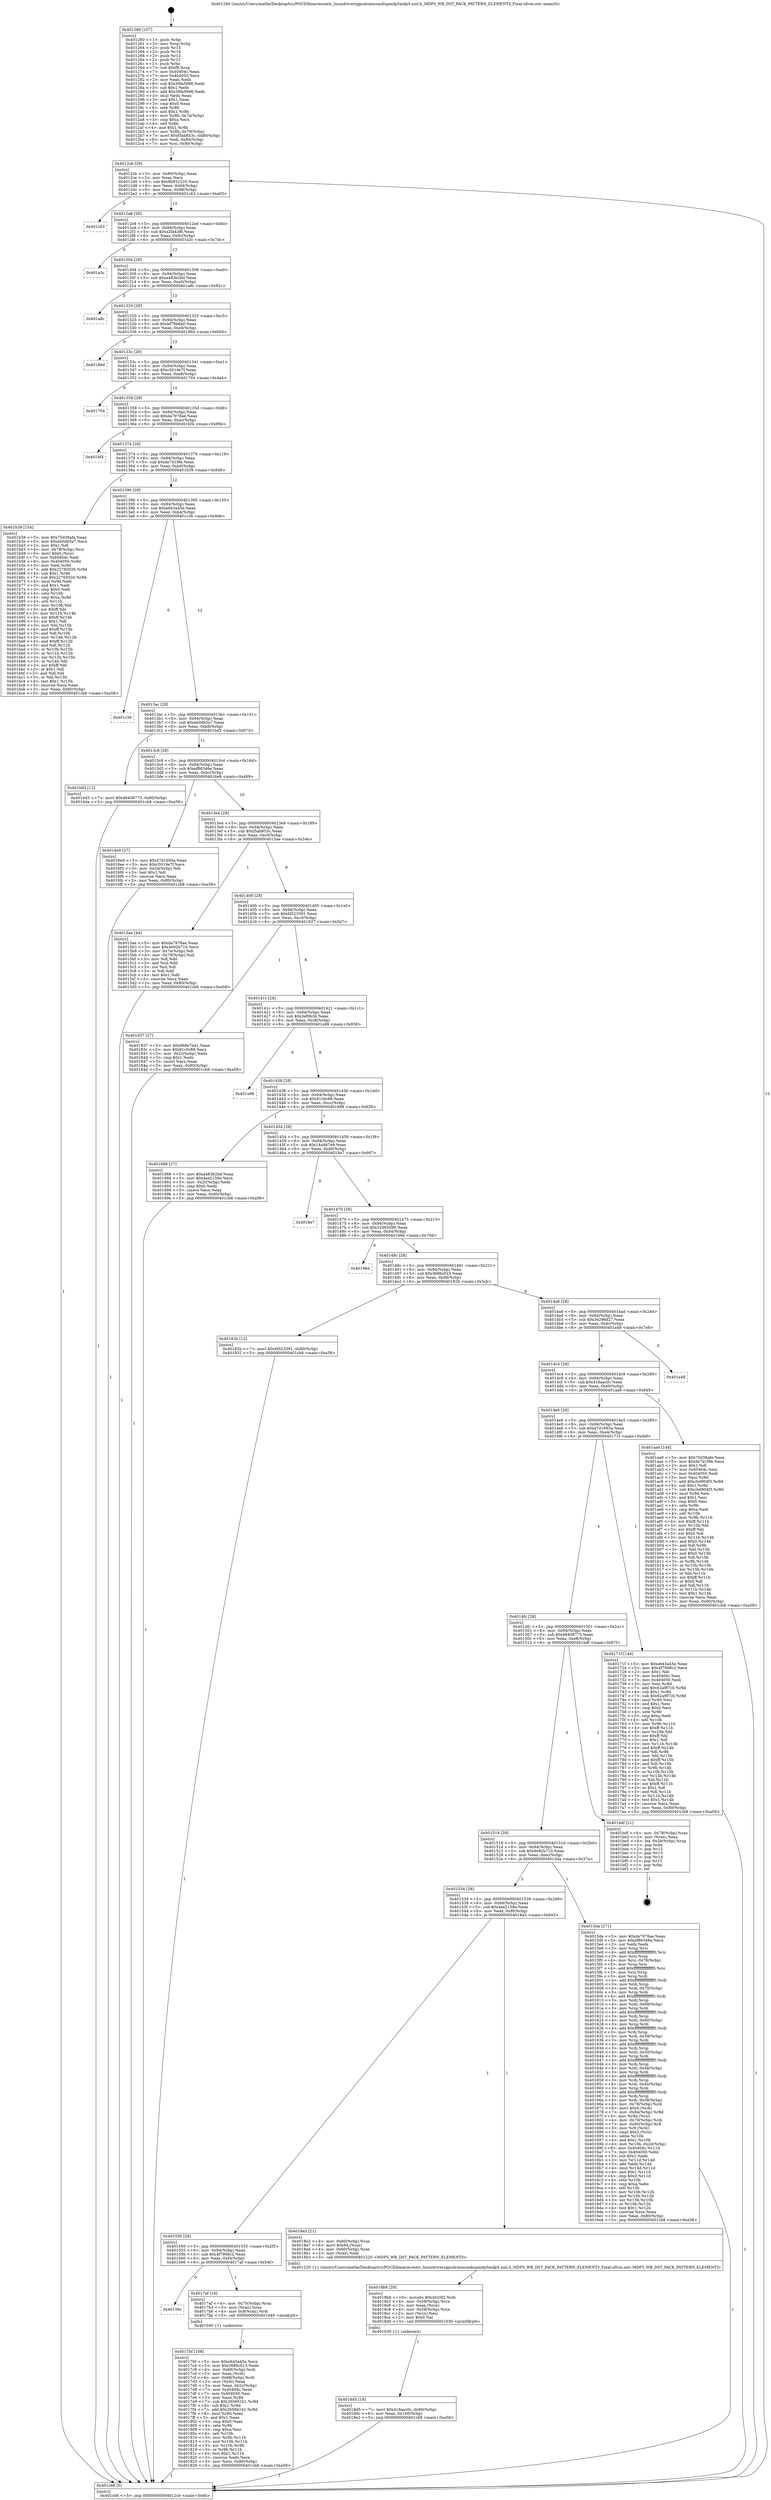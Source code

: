 digraph "0x401260" {
  label = "0x401260 (/mnt/c/Users/mathe/Desktop/tcc/POCII/binaries/extr_linuxdriversgpudrmmsmdispmdp5mdp5.xml.h_MDP5_WB_DST_PACK_PATTERN_ELEMENT3_Final-ollvm.out::main(0))"
  labelloc = "t"
  node[shape=record]

  Entry [label="",width=0.3,height=0.3,shape=circle,fillcolor=black,style=filled]
  "0x4012cb" [label="{
     0x4012cb [29]\l
     | [instrs]\l
     &nbsp;&nbsp;0x4012cb \<+3\>: mov -0x80(%rbp),%eax\l
     &nbsp;&nbsp;0x4012ce \<+2\>: mov %eax,%ecx\l
     &nbsp;&nbsp;0x4012d0 \<+6\>: sub $0x8b932235,%ecx\l
     &nbsp;&nbsp;0x4012d6 \<+6\>: mov %eax,-0x94(%rbp)\l
     &nbsp;&nbsp;0x4012dc \<+6\>: mov %ecx,-0x98(%rbp)\l
     &nbsp;&nbsp;0x4012e2 \<+6\>: je 0000000000401c63 \<main+0xa03\>\l
  }"]
  "0x401c63" [label="{
     0x401c63\l
  }", style=dashed]
  "0x4012e8" [label="{
     0x4012e8 [28]\l
     | [instrs]\l
     &nbsp;&nbsp;0x4012e8 \<+5\>: jmp 00000000004012ed \<main+0x8d\>\l
     &nbsp;&nbsp;0x4012ed \<+6\>: mov -0x94(%rbp),%eax\l
     &nbsp;&nbsp;0x4012f3 \<+5\>: sub $0xa2fa43f6,%eax\l
     &nbsp;&nbsp;0x4012f8 \<+6\>: mov %eax,-0x9c(%rbp)\l
     &nbsp;&nbsp;0x4012fe \<+6\>: je 0000000000401a3c \<main+0x7dc\>\l
  }"]
  Exit [label="",width=0.3,height=0.3,shape=circle,fillcolor=black,style=filled,peripheries=2]
  "0x401a3c" [label="{
     0x401a3c\l
  }", style=dashed]
  "0x401304" [label="{
     0x401304 [28]\l
     | [instrs]\l
     &nbsp;&nbsp;0x401304 \<+5\>: jmp 0000000000401309 \<main+0xa9\>\l
     &nbsp;&nbsp;0x401309 \<+6\>: mov -0x94(%rbp),%eax\l
     &nbsp;&nbsp;0x40130f \<+5\>: sub $0xa483b2bd,%eax\l
     &nbsp;&nbsp;0x401314 \<+6\>: mov %eax,-0xa0(%rbp)\l
     &nbsp;&nbsp;0x40131a \<+6\>: je 0000000000401a8c \<main+0x82c\>\l
  }"]
  "0x4018d5" [label="{
     0x4018d5 [18]\l
     | [instrs]\l
     &nbsp;&nbsp;0x4018d5 \<+7\>: movl $0x418aac0c,-0x80(%rbp)\l
     &nbsp;&nbsp;0x4018dc \<+6\>: mov %eax,-0x100(%rbp)\l
     &nbsp;&nbsp;0x4018e2 \<+5\>: jmp 0000000000401cb8 \<main+0xa58\>\l
  }"]
  "0x401a8c" [label="{
     0x401a8c\l
  }", style=dashed]
  "0x401320" [label="{
     0x401320 [28]\l
     | [instrs]\l
     &nbsp;&nbsp;0x401320 \<+5\>: jmp 0000000000401325 \<main+0xc5\>\l
     &nbsp;&nbsp;0x401325 \<+6\>: mov -0x94(%rbp),%eax\l
     &nbsp;&nbsp;0x40132b \<+5\>: sub $0xbf79b8a0,%eax\l
     &nbsp;&nbsp;0x401330 \<+6\>: mov %eax,-0xa4(%rbp)\l
     &nbsp;&nbsp;0x401336 \<+6\>: je 000000000040186d \<main+0x60d\>\l
  }"]
  "0x4018b8" [label="{
     0x4018b8 [29]\l
     | [instrs]\l
     &nbsp;&nbsp;0x4018b8 \<+10\>: movabs $0x4020f2,%rdi\l
     &nbsp;&nbsp;0x4018c2 \<+4\>: mov -0x58(%rbp),%rcx\l
     &nbsp;&nbsp;0x4018c6 \<+2\>: mov %eax,(%rcx)\l
     &nbsp;&nbsp;0x4018c8 \<+4\>: mov -0x58(%rbp),%rcx\l
     &nbsp;&nbsp;0x4018cc \<+2\>: mov (%rcx),%esi\l
     &nbsp;&nbsp;0x4018ce \<+2\>: mov $0x0,%al\l
     &nbsp;&nbsp;0x4018d0 \<+5\>: call 0000000000401030 \<printf@plt\>\l
     | [calls]\l
     &nbsp;&nbsp;0x401030 \{1\} (unknown)\l
  }"]
  "0x40186d" [label="{
     0x40186d\l
  }", style=dashed]
  "0x40133c" [label="{
     0x40133c [28]\l
     | [instrs]\l
     &nbsp;&nbsp;0x40133c \<+5\>: jmp 0000000000401341 \<main+0xe1\>\l
     &nbsp;&nbsp;0x401341 \<+6\>: mov -0x94(%rbp),%eax\l
     &nbsp;&nbsp;0x401347 \<+5\>: sub $0xc5019e7f,%eax\l
     &nbsp;&nbsp;0x40134c \<+6\>: mov %eax,-0xa8(%rbp)\l
     &nbsp;&nbsp;0x401352 \<+6\>: je 0000000000401704 \<main+0x4a4\>\l
  }"]
  "0x4017bf" [label="{
     0x4017bf [108]\l
     | [instrs]\l
     &nbsp;&nbsp;0x4017bf \<+5\>: mov $0xe643a45e,%ecx\l
     &nbsp;&nbsp;0x4017c4 \<+5\>: mov $0x3686c013,%edx\l
     &nbsp;&nbsp;0x4017c9 \<+4\>: mov -0x68(%rbp),%rdi\l
     &nbsp;&nbsp;0x4017cd \<+2\>: mov %eax,(%rdi)\l
     &nbsp;&nbsp;0x4017cf \<+4\>: mov -0x68(%rbp),%rdi\l
     &nbsp;&nbsp;0x4017d3 \<+2\>: mov (%rdi),%eax\l
     &nbsp;&nbsp;0x4017d5 \<+3\>: mov %eax,-0x2c(%rbp)\l
     &nbsp;&nbsp;0x4017d8 \<+7\>: mov 0x40404c,%eax\l
     &nbsp;&nbsp;0x4017df \<+7\>: mov 0x404050,%esi\l
     &nbsp;&nbsp;0x4017e6 \<+3\>: mov %eax,%r8d\l
     &nbsp;&nbsp;0x4017e9 \<+7\>: sub $0x265661b1,%r8d\l
     &nbsp;&nbsp;0x4017f0 \<+4\>: sub $0x1,%r8d\l
     &nbsp;&nbsp;0x4017f4 \<+7\>: add $0x265661b1,%r8d\l
     &nbsp;&nbsp;0x4017fb \<+4\>: imul %r8d,%eax\l
     &nbsp;&nbsp;0x4017ff \<+3\>: and $0x1,%eax\l
     &nbsp;&nbsp;0x401802 \<+3\>: cmp $0x0,%eax\l
     &nbsp;&nbsp;0x401805 \<+4\>: sete %r9b\l
     &nbsp;&nbsp;0x401809 \<+3\>: cmp $0xa,%esi\l
     &nbsp;&nbsp;0x40180c \<+4\>: setl %r10b\l
     &nbsp;&nbsp;0x401810 \<+3\>: mov %r9b,%r11b\l
     &nbsp;&nbsp;0x401813 \<+3\>: and %r10b,%r11b\l
     &nbsp;&nbsp;0x401816 \<+3\>: xor %r10b,%r9b\l
     &nbsp;&nbsp;0x401819 \<+3\>: or %r9b,%r11b\l
     &nbsp;&nbsp;0x40181c \<+4\>: test $0x1,%r11b\l
     &nbsp;&nbsp;0x401820 \<+3\>: cmovne %edx,%ecx\l
     &nbsp;&nbsp;0x401823 \<+3\>: mov %ecx,-0x80(%rbp)\l
     &nbsp;&nbsp;0x401826 \<+5\>: jmp 0000000000401cb8 \<main+0xa58\>\l
  }"]
  "0x401704" [label="{
     0x401704\l
  }", style=dashed]
  "0x401358" [label="{
     0x401358 [28]\l
     | [instrs]\l
     &nbsp;&nbsp;0x401358 \<+5\>: jmp 000000000040135d \<main+0xfd\>\l
     &nbsp;&nbsp;0x40135d \<+6\>: mov -0x94(%rbp),%eax\l
     &nbsp;&nbsp;0x401363 \<+5\>: sub $0xda7978ae,%eax\l
     &nbsp;&nbsp;0x401368 \<+6\>: mov %eax,-0xac(%rbp)\l
     &nbsp;&nbsp;0x40136e \<+6\>: je 0000000000401bf4 \<main+0x994\>\l
  }"]
  "0x40156c" [label="{
     0x40156c\l
  }", style=dashed]
  "0x401bf4" [label="{
     0x401bf4\l
  }", style=dashed]
  "0x401374" [label="{
     0x401374 [28]\l
     | [instrs]\l
     &nbsp;&nbsp;0x401374 \<+5\>: jmp 0000000000401379 \<main+0x119\>\l
     &nbsp;&nbsp;0x401379 \<+6\>: mov -0x94(%rbp),%eax\l
     &nbsp;&nbsp;0x40137f \<+5\>: sub $0xde7d1f9e,%eax\l
     &nbsp;&nbsp;0x401384 \<+6\>: mov %eax,-0xb0(%rbp)\l
     &nbsp;&nbsp;0x40138a \<+6\>: je 0000000000401b39 \<main+0x8d9\>\l
  }"]
  "0x4017af" [label="{
     0x4017af [16]\l
     | [instrs]\l
     &nbsp;&nbsp;0x4017af \<+4\>: mov -0x70(%rbp),%rax\l
     &nbsp;&nbsp;0x4017b3 \<+3\>: mov (%rax),%rax\l
     &nbsp;&nbsp;0x4017b6 \<+4\>: mov 0x8(%rax),%rdi\l
     &nbsp;&nbsp;0x4017ba \<+5\>: call 0000000000401040 \<atoi@plt\>\l
     | [calls]\l
     &nbsp;&nbsp;0x401040 \{1\} (unknown)\l
  }"]
  "0x401b39" [label="{
     0x401b39 [154]\l
     | [instrs]\l
     &nbsp;&nbsp;0x401b39 \<+5\>: mov $0x75d38afa,%eax\l
     &nbsp;&nbsp;0x401b3e \<+5\>: mov $0xeb0db5a7,%ecx\l
     &nbsp;&nbsp;0x401b43 \<+2\>: mov $0x1,%dl\l
     &nbsp;&nbsp;0x401b45 \<+4\>: mov -0x78(%rbp),%rsi\l
     &nbsp;&nbsp;0x401b49 \<+6\>: movl $0x0,(%rsi)\l
     &nbsp;&nbsp;0x401b4f \<+7\>: mov 0x40404c,%edi\l
     &nbsp;&nbsp;0x401b56 \<+8\>: mov 0x404050,%r8d\l
     &nbsp;&nbsp;0x401b5e \<+3\>: mov %edi,%r9d\l
     &nbsp;&nbsp;0x401b61 \<+7\>: add $0x22765026,%r9d\l
     &nbsp;&nbsp;0x401b68 \<+4\>: sub $0x1,%r9d\l
     &nbsp;&nbsp;0x401b6c \<+7\>: sub $0x22765026,%r9d\l
     &nbsp;&nbsp;0x401b73 \<+4\>: imul %r9d,%edi\l
     &nbsp;&nbsp;0x401b77 \<+3\>: and $0x1,%edi\l
     &nbsp;&nbsp;0x401b7a \<+3\>: cmp $0x0,%edi\l
     &nbsp;&nbsp;0x401b7d \<+4\>: sete %r10b\l
     &nbsp;&nbsp;0x401b81 \<+4\>: cmp $0xa,%r8d\l
     &nbsp;&nbsp;0x401b85 \<+4\>: setl %r11b\l
     &nbsp;&nbsp;0x401b89 \<+3\>: mov %r10b,%bl\l
     &nbsp;&nbsp;0x401b8c \<+3\>: xor $0xff,%bl\l
     &nbsp;&nbsp;0x401b8f \<+3\>: mov %r11b,%r14b\l
     &nbsp;&nbsp;0x401b92 \<+4\>: xor $0xff,%r14b\l
     &nbsp;&nbsp;0x401b96 \<+3\>: xor $0x1,%dl\l
     &nbsp;&nbsp;0x401b99 \<+3\>: mov %bl,%r15b\l
     &nbsp;&nbsp;0x401b9c \<+4\>: and $0xff,%r15b\l
     &nbsp;&nbsp;0x401ba0 \<+3\>: and %dl,%r10b\l
     &nbsp;&nbsp;0x401ba3 \<+3\>: mov %r14b,%r12b\l
     &nbsp;&nbsp;0x401ba6 \<+4\>: and $0xff,%r12b\l
     &nbsp;&nbsp;0x401baa \<+3\>: and %dl,%r11b\l
     &nbsp;&nbsp;0x401bad \<+3\>: or %r10b,%r15b\l
     &nbsp;&nbsp;0x401bb0 \<+3\>: or %r11b,%r12b\l
     &nbsp;&nbsp;0x401bb3 \<+3\>: xor %r12b,%r15b\l
     &nbsp;&nbsp;0x401bb6 \<+3\>: or %r14b,%bl\l
     &nbsp;&nbsp;0x401bb9 \<+3\>: xor $0xff,%bl\l
     &nbsp;&nbsp;0x401bbc \<+3\>: or $0x1,%dl\l
     &nbsp;&nbsp;0x401bbf \<+2\>: and %dl,%bl\l
     &nbsp;&nbsp;0x401bc1 \<+3\>: or %bl,%r15b\l
     &nbsp;&nbsp;0x401bc4 \<+4\>: test $0x1,%r15b\l
     &nbsp;&nbsp;0x401bc8 \<+3\>: cmovne %ecx,%eax\l
     &nbsp;&nbsp;0x401bcb \<+3\>: mov %eax,-0x80(%rbp)\l
     &nbsp;&nbsp;0x401bce \<+5\>: jmp 0000000000401cb8 \<main+0xa58\>\l
  }"]
  "0x401390" [label="{
     0x401390 [28]\l
     | [instrs]\l
     &nbsp;&nbsp;0x401390 \<+5\>: jmp 0000000000401395 \<main+0x135\>\l
     &nbsp;&nbsp;0x401395 \<+6\>: mov -0x94(%rbp),%eax\l
     &nbsp;&nbsp;0x40139b \<+5\>: sub $0xe643a45e,%eax\l
     &nbsp;&nbsp;0x4013a0 \<+6\>: mov %eax,-0xb4(%rbp)\l
     &nbsp;&nbsp;0x4013a6 \<+6\>: je 0000000000401c36 \<main+0x9d6\>\l
  }"]
  "0x401550" [label="{
     0x401550 [28]\l
     | [instrs]\l
     &nbsp;&nbsp;0x401550 \<+5\>: jmp 0000000000401555 \<main+0x2f5\>\l
     &nbsp;&nbsp;0x401555 \<+6\>: mov -0x94(%rbp),%eax\l
     &nbsp;&nbsp;0x40155b \<+5\>: sub $0x4f7908c2,%eax\l
     &nbsp;&nbsp;0x401560 \<+6\>: mov %eax,-0xf4(%rbp)\l
     &nbsp;&nbsp;0x401566 \<+6\>: je 00000000004017af \<main+0x54f\>\l
  }"]
  "0x401c36" [label="{
     0x401c36\l
  }", style=dashed]
  "0x4013ac" [label="{
     0x4013ac [28]\l
     | [instrs]\l
     &nbsp;&nbsp;0x4013ac \<+5\>: jmp 00000000004013b1 \<main+0x151\>\l
     &nbsp;&nbsp;0x4013b1 \<+6\>: mov -0x94(%rbp),%eax\l
     &nbsp;&nbsp;0x4013b7 \<+5\>: sub $0xeb0db5a7,%eax\l
     &nbsp;&nbsp;0x4013bc \<+6\>: mov %eax,-0xb8(%rbp)\l
     &nbsp;&nbsp;0x4013c2 \<+6\>: je 0000000000401bd3 \<main+0x973\>\l
  }"]
  "0x4018a3" [label="{
     0x4018a3 [21]\l
     | [instrs]\l
     &nbsp;&nbsp;0x4018a3 \<+4\>: mov -0x60(%rbp),%rax\l
     &nbsp;&nbsp;0x4018a7 \<+6\>: movl $0x64,(%rax)\l
     &nbsp;&nbsp;0x4018ad \<+4\>: mov -0x60(%rbp),%rax\l
     &nbsp;&nbsp;0x4018b1 \<+2\>: mov (%rax),%edi\l
     &nbsp;&nbsp;0x4018b3 \<+5\>: call 0000000000401220 \<MDP5_WB_DST_PACK_PATTERN_ELEMENT3\>\l
     | [calls]\l
     &nbsp;&nbsp;0x401220 \{1\} (/mnt/c/Users/mathe/Desktop/tcc/POCII/binaries/extr_linuxdriversgpudrmmsmdispmdp5mdp5.xml.h_MDP5_WB_DST_PACK_PATTERN_ELEMENT3_Final-ollvm.out::MDP5_WB_DST_PACK_PATTERN_ELEMENT3)\l
  }"]
  "0x401bd3" [label="{
     0x401bd3 [12]\l
     | [instrs]\l
     &nbsp;&nbsp;0x401bd3 \<+7\>: movl $0x48408773,-0x80(%rbp)\l
     &nbsp;&nbsp;0x401bda \<+5\>: jmp 0000000000401cb8 \<main+0xa58\>\l
  }"]
  "0x4013c8" [label="{
     0x4013c8 [28]\l
     | [instrs]\l
     &nbsp;&nbsp;0x4013c8 \<+5\>: jmp 00000000004013cd \<main+0x16d\>\l
     &nbsp;&nbsp;0x4013cd \<+6\>: mov -0x94(%rbp),%eax\l
     &nbsp;&nbsp;0x4013d3 \<+5\>: sub $0xef86346e,%eax\l
     &nbsp;&nbsp;0x4013d8 \<+6\>: mov %eax,-0xbc(%rbp)\l
     &nbsp;&nbsp;0x4013de \<+6\>: je 00000000004016e9 \<main+0x489\>\l
  }"]
  "0x401534" [label="{
     0x401534 [28]\l
     | [instrs]\l
     &nbsp;&nbsp;0x401534 \<+5\>: jmp 0000000000401539 \<main+0x2d9\>\l
     &nbsp;&nbsp;0x401539 \<+6\>: mov -0x94(%rbp),%eax\l
     &nbsp;&nbsp;0x40153f \<+5\>: sub $0x4ee2159e,%eax\l
     &nbsp;&nbsp;0x401544 \<+6\>: mov %eax,-0xf0(%rbp)\l
     &nbsp;&nbsp;0x40154a \<+6\>: je 00000000004018a3 \<main+0x643\>\l
  }"]
  "0x4016e9" [label="{
     0x4016e9 [27]\l
     | [instrs]\l
     &nbsp;&nbsp;0x4016e9 \<+5\>: mov $0x47d1693a,%eax\l
     &nbsp;&nbsp;0x4016ee \<+5\>: mov $0xc5019e7f,%ecx\l
     &nbsp;&nbsp;0x4016f3 \<+3\>: mov -0x2d(%rbp),%dl\l
     &nbsp;&nbsp;0x4016f6 \<+3\>: test $0x1,%dl\l
     &nbsp;&nbsp;0x4016f9 \<+3\>: cmovne %ecx,%eax\l
     &nbsp;&nbsp;0x4016fc \<+3\>: mov %eax,-0x80(%rbp)\l
     &nbsp;&nbsp;0x4016ff \<+5\>: jmp 0000000000401cb8 \<main+0xa58\>\l
  }"]
  "0x4013e4" [label="{
     0x4013e4 [28]\l
     | [instrs]\l
     &nbsp;&nbsp;0x4013e4 \<+5\>: jmp 00000000004013e9 \<main+0x189\>\l
     &nbsp;&nbsp;0x4013e9 \<+6\>: mov -0x94(%rbp),%eax\l
     &nbsp;&nbsp;0x4013ef \<+5\>: sub $0xf5ab853c,%eax\l
     &nbsp;&nbsp;0x4013f4 \<+6\>: mov %eax,-0xc0(%rbp)\l
     &nbsp;&nbsp;0x4013fa \<+6\>: je 00000000004015ae \<main+0x34e\>\l
  }"]
  "0x4015da" [label="{
     0x4015da [271]\l
     | [instrs]\l
     &nbsp;&nbsp;0x4015da \<+5\>: mov $0xda7978ae,%eax\l
     &nbsp;&nbsp;0x4015df \<+5\>: mov $0xef86346e,%ecx\l
     &nbsp;&nbsp;0x4015e4 \<+2\>: xor %edx,%edx\l
     &nbsp;&nbsp;0x4015e6 \<+3\>: mov %rsp,%rsi\l
     &nbsp;&nbsp;0x4015e9 \<+4\>: add $0xfffffffffffffff0,%rsi\l
     &nbsp;&nbsp;0x4015ed \<+3\>: mov %rsi,%rsp\l
     &nbsp;&nbsp;0x4015f0 \<+4\>: mov %rsi,-0x78(%rbp)\l
     &nbsp;&nbsp;0x4015f4 \<+3\>: mov %rsp,%rsi\l
     &nbsp;&nbsp;0x4015f7 \<+4\>: add $0xfffffffffffffff0,%rsi\l
     &nbsp;&nbsp;0x4015fb \<+3\>: mov %rsi,%rsp\l
     &nbsp;&nbsp;0x4015fe \<+3\>: mov %rsp,%rdi\l
     &nbsp;&nbsp;0x401601 \<+4\>: add $0xfffffffffffffff0,%rdi\l
     &nbsp;&nbsp;0x401605 \<+3\>: mov %rdi,%rsp\l
     &nbsp;&nbsp;0x401608 \<+4\>: mov %rdi,-0x70(%rbp)\l
     &nbsp;&nbsp;0x40160c \<+3\>: mov %rsp,%rdi\l
     &nbsp;&nbsp;0x40160f \<+4\>: add $0xfffffffffffffff0,%rdi\l
     &nbsp;&nbsp;0x401613 \<+3\>: mov %rdi,%rsp\l
     &nbsp;&nbsp;0x401616 \<+4\>: mov %rdi,-0x68(%rbp)\l
     &nbsp;&nbsp;0x40161a \<+3\>: mov %rsp,%rdi\l
     &nbsp;&nbsp;0x40161d \<+4\>: add $0xfffffffffffffff0,%rdi\l
     &nbsp;&nbsp;0x401621 \<+3\>: mov %rdi,%rsp\l
     &nbsp;&nbsp;0x401624 \<+4\>: mov %rdi,-0x60(%rbp)\l
     &nbsp;&nbsp;0x401628 \<+3\>: mov %rsp,%rdi\l
     &nbsp;&nbsp;0x40162b \<+4\>: add $0xfffffffffffffff0,%rdi\l
     &nbsp;&nbsp;0x40162f \<+3\>: mov %rdi,%rsp\l
     &nbsp;&nbsp;0x401632 \<+4\>: mov %rdi,-0x58(%rbp)\l
     &nbsp;&nbsp;0x401636 \<+3\>: mov %rsp,%rdi\l
     &nbsp;&nbsp;0x401639 \<+4\>: add $0xfffffffffffffff0,%rdi\l
     &nbsp;&nbsp;0x40163d \<+3\>: mov %rdi,%rsp\l
     &nbsp;&nbsp;0x401640 \<+4\>: mov %rdi,-0x50(%rbp)\l
     &nbsp;&nbsp;0x401644 \<+3\>: mov %rsp,%rdi\l
     &nbsp;&nbsp;0x401647 \<+4\>: add $0xfffffffffffffff0,%rdi\l
     &nbsp;&nbsp;0x40164b \<+3\>: mov %rdi,%rsp\l
     &nbsp;&nbsp;0x40164e \<+4\>: mov %rdi,-0x48(%rbp)\l
     &nbsp;&nbsp;0x401652 \<+3\>: mov %rsp,%rdi\l
     &nbsp;&nbsp;0x401655 \<+4\>: add $0xfffffffffffffff0,%rdi\l
     &nbsp;&nbsp;0x401659 \<+3\>: mov %rdi,%rsp\l
     &nbsp;&nbsp;0x40165c \<+4\>: mov %rdi,-0x40(%rbp)\l
     &nbsp;&nbsp;0x401660 \<+3\>: mov %rsp,%rdi\l
     &nbsp;&nbsp;0x401663 \<+4\>: add $0xfffffffffffffff0,%rdi\l
     &nbsp;&nbsp;0x401667 \<+3\>: mov %rdi,%rsp\l
     &nbsp;&nbsp;0x40166a \<+4\>: mov %rdi,-0x38(%rbp)\l
     &nbsp;&nbsp;0x40166e \<+4\>: mov -0x78(%rbp),%rdi\l
     &nbsp;&nbsp;0x401672 \<+6\>: movl $0x0,(%rdi)\l
     &nbsp;&nbsp;0x401678 \<+7\>: mov -0x84(%rbp),%r8d\l
     &nbsp;&nbsp;0x40167f \<+3\>: mov %r8d,(%rsi)\l
     &nbsp;&nbsp;0x401682 \<+4\>: mov -0x70(%rbp),%rdi\l
     &nbsp;&nbsp;0x401686 \<+7\>: mov -0x90(%rbp),%r9\l
     &nbsp;&nbsp;0x40168d \<+3\>: mov %r9,(%rdi)\l
     &nbsp;&nbsp;0x401690 \<+3\>: cmpl $0x2,(%rsi)\l
     &nbsp;&nbsp;0x401693 \<+4\>: setne %r10b\l
     &nbsp;&nbsp;0x401697 \<+4\>: and $0x1,%r10b\l
     &nbsp;&nbsp;0x40169b \<+4\>: mov %r10b,-0x2d(%rbp)\l
     &nbsp;&nbsp;0x40169f \<+8\>: mov 0x40404c,%r11d\l
     &nbsp;&nbsp;0x4016a7 \<+7\>: mov 0x404050,%ebx\l
     &nbsp;&nbsp;0x4016ae \<+3\>: sub $0x1,%edx\l
     &nbsp;&nbsp;0x4016b1 \<+3\>: mov %r11d,%r14d\l
     &nbsp;&nbsp;0x4016b4 \<+3\>: add %edx,%r14d\l
     &nbsp;&nbsp;0x4016b7 \<+4\>: imul %r14d,%r11d\l
     &nbsp;&nbsp;0x4016bb \<+4\>: and $0x1,%r11d\l
     &nbsp;&nbsp;0x4016bf \<+4\>: cmp $0x0,%r11d\l
     &nbsp;&nbsp;0x4016c3 \<+4\>: sete %r10b\l
     &nbsp;&nbsp;0x4016c7 \<+3\>: cmp $0xa,%ebx\l
     &nbsp;&nbsp;0x4016ca \<+4\>: setl %r15b\l
     &nbsp;&nbsp;0x4016ce \<+3\>: mov %r10b,%r12b\l
     &nbsp;&nbsp;0x4016d1 \<+3\>: and %r15b,%r12b\l
     &nbsp;&nbsp;0x4016d4 \<+3\>: xor %r15b,%r10b\l
     &nbsp;&nbsp;0x4016d7 \<+3\>: or %r10b,%r12b\l
     &nbsp;&nbsp;0x4016da \<+4\>: test $0x1,%r12b\l
     &nbsp;&nbsp;0x4016de \<+3\>: cmovne %ecx,%eax\l
     &nbsp;&nbsp;0x4016e1 \<+3\>: mov %eax,-0x80(%rbp)\l
     &nbsp;&nbsp;0x4016e4 \<+5\>: jmp 0000000000401cb8 \<main+0xa58\>\l
  }"]
  "0x4015ae" [label="{
     0x4015ae [44]\l
     | [instrs]\l
     &nbsp;&nbsp;0x4015ae \<+5\>: mov $0xda7978ae,%eax\l
     &nbsp;&nbsp;0x4015b3 \<+5\>: mov $0x4e92b710,%ecx\l
     &nbsp;&nbsp;0x4015b8 \<+3\>: mov -0x7a(%rbp),%dl\l
     &nbsp;&nbsp;0x4015bb \<+4\>: mov -0x79(%rbp),%sil\l
     &nbsp;&nbsp;0x4015bf \<+3\>: mov %dl,%dil\l
     &nbsp;&nbsp;0x4015c2 \<+3\>: and %sil,%dil\l
     &nbsp;&nbsp;0x4015c5 \<+3\>: xor %sil,%dl\l
     &nbsp;&nbsp;0x4015c8 \<+3\>: or %dl,%dil\l
     &nbsp;&nbsp;0x4015cb \<+4\>: test $0x1,%dil\l
     &nbsp;&nbsp;0x4015cf \<+3\>: cmovne %ecx,%eax\l
     &nbsp;&nbsp;0x4015d2 \<+3\>: mov %eax,-0x80(%rbp)\l
     &nbsp;&nbsp;0x4015d5 \<+5\>: jmp 0000000000401cb8 \<main+0xa58\>\l
  }"]
  "0x401400" [label="{
     0x401400 [28]\l
     | [instrs]\l
     &nbsp;&nbsp;0x401400 \<+5\>: jmp 0000000000401405 \<main+0x1a5\>\l
     &nbsp;&nbsp;0x401405 \<+6\>: mov -0x94(%rbp),%eax\l
     &nbsp;&nbsp;0x40140b \<+5\>: sub $0xfd523391,%eax\l
     &nbsp;&nbsp;0x401410 \<+6\>: mov %eax,-0xc4(%rbp)\l
     &nbsp;&nbsp;0x401416 \<+6\>: je 0000000000401837 \<main+0x5d7\>\l
  }"]
  "0x401cb8" [label="{
     0x401cb8 [5]\l
     | [instrs]\l
     &nbsp;&nbsp;0x401cb8 \<+5\>: jmp 00000000004012cb \<main+0x6b\>\l
  }"]
  "0x401260" [label="{
     0x401260 [107]\l
     | [instrs]\l
     &nbsp;&nbsp;0x401260 \<+1\>: push %rbp\l
     &nbsp;&nbsp;0x401261 \<+3\>: mov %rsp,%rbp\l
     &nbsp;&nbsp;0x401264 \<+2\>: push %r15\l
     &nbsp;&nbsp;0x401266 \<+2\>: push %r14\l
     &nbsp;&nbsp;0x401268 \<+2\>: push %r13\l
     &nbsp;&nbsp;0x40126a \<+2\>: push %r12\l
     &nbsp;&nbsp;0x40126c \<+1\>: push %rbx\l
     &nbsp;&nbsp;0x40126d \<+7\>: sub $0xf8,%rsp\l
     &nbsp;&nbsp;0x401274 \<+7\>: mov 0x40404c,%eax\l
     &nbsp;&nbsp;0x40127b \<+7\>: mov 0x404050,%ecx\l
     &nbsp;&nbsp;0x401282 \<+2\>: mov %eax,%edx\l
     &nbsp;&nbsp;0x401284 \<+6\>: sub $0x39fa5696,%edx\l
     &nbsp;&nbsp;0x40128a \<+3\>: sub $0x1,%edx\l
     &nbsp;&nbsp;0x40128d \<+6\>: add $0x39fa5696,%edx\l
     &nbsp;&nbsp;0x401293 \<+3\>: imul %edx,%eax\l
     &nbsp;&nbsp;0x401296 \<+3\>: and $0x1,%eax\l
     &nbsp;&nbsp;0x401299 \<+3\>: cmp $0x0,%eax\l
     &nbsp;&nbsp;0x40129c \<+4\>: sete %r8b\l
     &nbsp;&nbsp;0x4012a0 \<+4\>: and $0x1,%r8b\l
     &nbsp;&nbsp;0x4012a4 \<+4\>: mov %r8b,-0x7a(%rbp)\l
     &nbsp;&nbsp;0x4012a8 \<+3\>: cmp $0xa,%ecx\l
     &nbsp;&nbsp;0x4012ab \<+4\>: setl %r8b\l
     &nbsp;&nbsp;0x4012af \<+4\>: and $0x1,%r8b\l
     &nbsp;&nbsp;0x4012b3 \<+4\>: mov %r8b,-0x79(%rbp)\l
     &nbsp;&nbsp;0x4012b7 \<+7\>: movl $0xf5ab853c,-0x80(%rbp)\l
     &nbsp;&nbsp;0x4012be \<+6\>: mov %edi,-0x84(%rbp)\l
     &nbsp;&nbsp;0x4012c4 \<+7\>: mov %rsi,-0x90(%rbp)\l
  }"]
  "0x401518" [label="{
     0x401518 [28]\l
     | [instrs]\l
     &nbsp;&nbsp;0x401518 \<+5\>: jmp 000000000040151d \<main+0x2bd\>\l
     &nbsp;&nbsp;0x40151d \<+6\>: mov -0x94(%rbp),%eax\l
     &nbsp;&nbsp;0x401523 \<+5\>: sub $0x4e92b710,%eax\l
     &nbsp;&nbsp;0x401528 \<+6\>: mov %eax,-0xec(%rbp)\l
     &nbsp;&nbsp;0x40152e \<+6\>: je 00000000004015da \<main+0x37a\>\l
  }"]
  "0x401837" [label="{
     0x401837 [27]\l
     | [instrs]\l
     &nbsp;&nbsp;0x401837 \<+5\>: mov $0x668e7b41,%eax\l
     &nbsp;&nbsp;0x40183c \<+5\>: mov $0x91c0c88,%ecx\l
     &nbsp;&nbsp;0x401841 \<+3\>: mov -0x2c(%rbp),%edx\l
     &nbsp;&nbsp;0x401844 \<+3\>: cmp $0x1,%edx\l
     &nbsp;&nbsp;0x401847 \<+3\>: cmovl %ecx,%eax\l
     &nbsp;&nbsp;0x40184a \<+3\>: mov %eax,-0x80(%rbp)\l
     &nbsp;&nbsp;0x40184d \<+5\>: jmp 0000000000401cb8 \<main+0xa58\>\l
  }"]
  "0x40141c" [label="{
     0x40141c [28]\l
     | [instrs]\l
     &nbsp;&nbsp;0x40141c \<+5\>: jmp 0000000000401421 \<main+0x1c1\>\l
     &nbsp;&nbsp;0x401421 \<+6\>: mov -0x94(%rbp),%eax\l
     &nbsp;&nbsp;0x401427 \<+5\>: sub $0x3ef9b3b,%eax\l
     &nbsp;&nbsp;0x40142c \<+6\>: mov %eax,-0xc8(%rbp)\l
     &nbsp;&nbsp;0x401432 \<+6\>: je 0000000000401a98 \<main+0x838\>\l
  }"]
  "0x401bdf" [label="{
     0x401bdf [21]\l
     | [instrs]\l
     &nbsp;&nbsp;0x401bdf \<+4\>: mov -0x78(%rbp),%rax\l
     &nbsp;&nbsp;0x401be3 \<+2\>: mov (%rax),%eax\l
     &nbsp;&nbsp;0x401be5 \<+4\>: lea -0x28(%rbp),%rsp\l
     &nbsp;&nbsp;0x401be9 \<+1\>: pop %rbx\l
     &nbsp;&nbsp;0x401bea \<+2\>: pop %r12\l
     &nbsp;&nbsp;0x401bec \<+2\>: pop %r13\l
     &nbsp;&nbsp;0x401bee \<+2\>: pop %r14\l
     &nbsp;&nbsp;0x401bf0 \<+2\>: pop %r15\l
     &nbsp;&nbsp;0x401bf2 \<+1\>: pop %rbp\l
     &nbsp;&nbsp;0x401bf3 \<+1\>: ret\l
  }"]
  "0x401a98" [label="{
     0x401a98\l
  }", style=dashed]
  "0x401438" [label="{
     0x401438 [28]\l
     | [instrs]\l
     &nbsp;&nbsp;0x401438 \<+5\>: jmp 000000000040143d \<main+0x1dd\>\l
     &nbsp;&nbsp;0x40143d \<+6\>: mov -0x94(%rbp),%eax\l
     &nbsp;&nbsp;0x401443 \<+5\>: sub $0x91c0c88,%eax\l
     &nbsp;&nbsp;0x401448 \<+6\>: mov %eax,-0xcc(%rbp)\l
     &nbsp;&nbsp;0x40144e \<+6\>: je 0000000000401888 \<main+0x628\>\l
  }"]
  "0x4014fc" [label="{
     0x4014fc [28]\l
     | [instrs]\l
     &nbsp;&nbsp;0x4014fc \<+5\>: jmp 0000000000401501 \<main+0x2a1\>\l
     &nbsp;&nbsp;0x401501 \<+6\>: mov -0x94(%rbp),%eax\l
     &nbsp;&nbsp;0x401507 \<+5\>: sub $0x48408773,%eax\l
     &nbsp;&nbsp;0x40150c \<+6\>: mov %eax,-0xe8(%rbp)\l
     &nbsp;&nbsp;0x401512 \<+6\>: je 0000000000401bdf \<main+0x97f\>\l
  }"]
  "0x401888" [label="{
     0x401888 [27]\l
     | [instrs]\l
     &nbsp;&nbsp;0x401888 \<+5\>: mov $0xa483b2bd,%eax\l
     &nbsp;&nbsp;0x40188d \<+5\>: mov $0x4ee2159e,%ecx\l
     &nbsp;&nbsp;0x401892 \<+3\>: mov -0x2c(%rbp),%edx\l
     &nbsp;&nbsp;0x401895 \<+3\>: cmp $0x0,%edx\l
     &nbsp;&nbsp;0x401898 \<+3\>: cmove %ecx,%eax\l
     &nbsp;&nbsp;0x40189b \<+3\>: mov %eax,-0x80(%rbp)\l
     &nbsp;&nbsp;0x40189e \<+5\>: jmp 0000000000401cb8 \<main+0xa58\>\l
  }"]
  "0x401454" [label="{
     0x401454 [28]\l
     | [instrs]\l
     &nbsp;&nbsp;0x401454 \<+5\>: jmp 0000000000401459 \<main+0x1f9\>\l
     &nbsp;&nbsp;0x401459 \<+6\>: mov -0x94(%rbp),%eax\l
     &nbsp;&nbsp;0x40145f \<+5\>: sub $0x14a467e9,%eax\l
     &nbsp;&nbsp;0x401464 \<+6\>: mov %eax,-0xd0(%rbp)\l
     &nbsp;&nbsp;0x40146a \<+6\>: je 00000000004018e7 \<main+0x687\>\l
  }"]
  "0x40171f" [label="{
     0x40171f [144]\l
     | [instrs]\l
     &nbsp;&nbsp;0x40171f \<+5\>: mov $0xe643a45e,%eax\l
     &nbsp;&nbsp;0x401724 \<+5\>: mov $0x4f7908c2,%ecx\l
     &nbsp;&nbsp;0x401729 \<+2\>: mov $0x1,%dl\l
     &nbsp;&nbsp;0x40172b \<+7\>: mov 0x40404c,%esi\l
     &nbsp;&nbsp;0x401732 \<+7\>: mov 0x404050,%edi\l
     &nbsp;&nbsp;0x401739 \<+3\>: mov %esi,%r8d\l
     &nbsp;&nbsp;0x40173c \<+7\>: add $0x62a9f7c0,%r8d\l
     &nbsp;&nbsp;0x401743 \<+4\>: sub $0x1,%r8d\l
     &nbsp;&nbsp;0x401747 \<+7\>: sub $0x62a9f7c0,%r8d\l
     &nbsp;&nbsp;0x40174e \<+4\>: imul %r8d,%esi\l
     &nbsp;&nbsp;0x401752 \<+3\>: and $0x1,%esi\l
     &nbsp;&nbsp;0x401755 \<+3\>: cmp $0x0,%esi\l
     &nbsp;&nbsp;0x401758 \<+4\>: sete %r9b\l
     &nbsp;&nbsp;0x40175c \<+3\>: cmp $0xa,%edi\l
     &nbsp;&nbsp;0x40175f \<+4\>: setl %r10b\l
     &nbsp;&nbsp;0x401763 \<+3\>: mov %r9b,%r11b\l
     &nbsp;&nbsp;0x401766 \<+4\>: xor $0xff,%r11b\l
     &nbsp;&nbsp;0x40176a \<+3\>: mov %r10b,%bl\l
     &nbsp;&nbsp;0x40176d \<+3\>: xor $0xff,%bl\l
     &nbsp;&nbsp;0x401770 \<+3\>: xor $0x1,%dl\l
     &nbsp;&nbsp;0x401773 \<+3\>: mov %r11b,%r14b\l
     &nbsp;&nbsp;0x401776 \<+4\>: and $0xff,%r14b\l
     &nbsp;&nbsp;0x40177a \<+3\>: and %dl,%r9b\l
     &nbsp;&nbsp;0x40177d \<+3\>: mov %bl,%r15b\l
     &nbsp;&nbsp;0x401780 \<+4\>: and $0xff,%r15b\l
     &nbsp;&nbsp;0x401784 \<+3\>: and %dl,%r10b\l
     &nbsp;&nbsp;0x401787 \<+3\>: or %r9b,%r14b\l
     &nbsp;&nbsp;0x40178a \<+3\>: or %r10b,%r15b\l
     &nbsp;&nbsp;0x40178d \<+3\>: xor %r15b,%r14b\l
     &nbsp;&nbsp;0x401790 \<+3\>: or %bl,%r11b\l
     &nbsp;&nbsp;0x401793 \<+4\>: xor $0xff,%r11b\l
     &nbsp;&nbsp;0x401797 \<+3\>: or $0x1,%dl\l
     &nbsp;&nbsp;0x40179a \<+3\>: and %dl,%r11b\l
     &nbsp;&nbsp;0x40179d \<+3\>: or %r11b,%r14b\l
     &nbsp;&nbsp;0x4017a0 \<+4\>: test $0x1,%r14b\l
     &nbsp;&nbsp;0x4017a4 \<+3\>: cmovne %ecx,%eax\l
     &nbsp;&nbsp;0x4017a7 \<+3\>: mov %eax,-0x80(%rbp)\l
     &nbsp;&nbsp;0x4017aa \<+5\>: jmp 0000000000401cb8 \<main+0xa58\>\l
  }"]
  "0x4018e7" [label="{
     0x4018e7\l
  }", style=dashed]
  "0x401470" [label="{
     0x401470 [28]\l
     | [instrs]\l
     &nbsp;&nbsp;0x401470 \<+5\>: jmp 0000000000401475 \<main+0x215\>\l
     &nbsp;&nbsp;0x401475 \<+6\>: mov -0x94(%rbp),%eax\l
     &nbsp;&nbsp;0x40147b \<+5\>: sub $0x32d65d99,%eax\l
     &nbsp;&nbsp;0x401480 \<+6\>: mov %eax,-0xd4(%rbp)\l
     &nbsp;&nbsp;0x401486 \<+6\>: je 000000000040196d \<main+0x70d\>\l
  }"]
  "0x4014e0" [label="{
     0x4014e0 [28]\l
     | [instrs]\l
     &nbsp;&nbsp;0x4014e0 \<+5\>: jmp 00000000004014e5 \<main+0x285\>\l
     &nbsp;&nbsp;0x4014e5 \<+6\>: mov -0x94(%rbp),%eax\l
     &nbsp;&nbsp;0x4014eb \<+5\>: sub $0x47d1693a,%eax\l
     &nbsp;&nbsp;0x4014f0 \<+6\>: mov %eax,-0xe4(%rbp)\l
     &nbsp;&nbsp;0x4014f6 \<+6\>: je 000000000040171f \<main+0x4bf\>\l
  }"]
  "0x40196d" [label="{
     0x40196d\l
  }", style=dashed]
  "0x40148c" [label="{
     0x40148c [28]\l
     | [instrs]\l
     &nbsp;&nbsp;0x40148c \<+5\>: jmp 0000000000401491 \<main+0x231\>\l
     &nbsp;&nbsp;0x401491 \<+6\>: mov -0x94(%rbp),%eax\l
     &nbsp;&nbsp;0x401497 \<+5\>: sub $0x3686c013,%eax\l
     &nbsp;&nbsp;0x40149c \<+6\>: mov %eax,-0xd8(%rbp)\l
     &nbsp;&nbsp;0x4014a2 \<+6\>: je 000000000040182b \<main+0x5cb\>\l
  }"]
  "0x401aa9" [label="{
     0x401aa9 [144]\l
     | [instrs]\l
     &nbsp;&nbsp;0x401aa9 \<+5\>: mov $0x75d38afa,%eax\l
     &nbsp;&nbsp;0x401aae \<+5\>: mov $0xde7d1f9e,%ecx\l
     &nbsp;&nbsp;0x401ab3 \<+2\>: mov $0x1,%dl\l
     &nbsp;&nbsp;0x401ab5 \<+7\>: mov 0x40404c,%esi\l
     &nbsp;&nbsp;0x401abc \<+7\>: mov 0x404050,%edi\l
     &nbsp;&nbsp;0x401ac3 \<+3\>: mov %esi,%r8d\l
     &nbsp;&nbsp;0x401ac6 \<+7\>: add $0xcbd904f3,%r8d\l
     &nbsp;&nbsp;0x401acd \<+4\>: sub $0x1,%r8d\l
     &nbsp;&nbsp;0x401ad1 \<+7\>: sub $0xcbd904f3,%r8d\l
     &nbsp;&nbsp;0x401ad8 \<+4\>: imul %r8d,%esi\l
     &nbsp;&nbsp;0x401adc \<+3\>: and $0x1,%esi\l
     &nbsp;&nbsp;0x401adf \<+3\>: cmp $0x0,%esi\l
     &nbsp;&nbsp;0x401ae2 \<+4\>: sete %r9b\l
     &nbsp;&nbsp;0x401ae6 \<+3\>: cmp $0xa,%edi\l
     &nbsp;&nbsp;0x401ae9 \<+4\>: setl %r10b\l
     &nbsp;&nbsp;0x401aed \<+3\>: mov %r9b,%r11b\l
     &nbsp;&nbsp;0x401af0 \<+4\>: xor $0xff,%r11b\l
     &nbsp;&nbsp;0x401af4 \<+3\>: mov %r10b,%bl\l
     &nbsp;&nbsp;0x401af7 \<+3\>: xor $0xff,%bl\l
     &nbsp;&nbsp;0x401afa \<+3\>: xor $0x0,%dl\l
     &nbsp;&nbsp;0x401afd \<+3\>: mov %r11b,%r14b\l
     &nbsp;&nbsp;0x401b00 \<+4\>: and $0x0,%r14b\l
     &nbsp;&nbsp;0x401b04 \<+3\>: and %dl,%r9b\l
     &nbsp;&nbsp;0x401b07 \<+3\>: mov %bl,%r15b\l
     &nbsp;&nbsp;0x401b0a \<+4\>: and $0x0,%r15b\l
     &nbsp;&nbsp;0x401b0e \<+3\>: and %dl,%r10b\l
     &nbsp;&nbsp;0x401b11 \<+3\>: or %r9b,%r14b\l
     &nbsp;&nbsp;0x401b14 \<+3\>: or %r10b,%r15b\l
     &nbsp;&nbsp;0x401b17 \<+3\>: xor %r15b,%r14b\l
     &nbsp;&nbsp;0x401b1a \<+3\>: or %bl,%r11b\l
     &nbsp;&nbsp;0x401b1d \<+4\>: xor $0xff,%r11b\l
     &nbsp;&nbsp;0x401b21 \<+3\>: or $0x0,%dl\l
     &nbsp;&nbsp;0x401b24 \<+3\>: and %dl,%r11b\l
     &nbsp;&nbsp;0x401b27 \<+3\>: or %r11b,%r14b\l
     &nbsp;&nbsp;0x401b2a \<+4\>: test $0x1,%r14b\l
     &nbsp;&nbsp;0x401b2e \<+3\>: cmovne %ecx,%eax\l
     &nbsp;&nbsp;0x401b31 \<+3\>: mov %eax,-0x80(%rbp)\l
     &nbsp;&nbsp;0x401b34 \<+5\>: jmp 0000000000401cb8 \<main+0xa58\>\l
  }"]
  "0x40182b" [label="{
     0x40182b [12]\l
     | [instrs]\l
     &nbsp;&nbsp;0x40182b \<+7\>: movl $0xfd523391,-0x80(%rbp)\l
     &nbsp;&nbsp;0x401832 \<+5\>: jmp 0000000000401cb8 \<main+0xa58\>\l
  }"]
  "0x4014a8" [label="{
     0x4014a8 [28]\l
     | [instrs]\l
     &nbsp;&nbsp;0x4014a8 \<+5\>: jmp 00000000004014ad \<main+0x24d\>\l
     &nbsp;&nbsp;0x4014ad \<+6\>: mov -0x94(%rbp),%eax\l
     &nbsp;&nbsp;0x4014b3 \<+5\>: sub $0x3e296d27,%eax\l
     &nbsp;&nbsp;0x4014b8 \<+6\>: mov %eax,-0xdc(%rbp)\l
     &nbsp;&nbsp;0x4014be \<+6\>: je 0000000000401a48 \<main+0x7e8\>\l
  }"]
  "0x4014c4" [label="{
     0x4014c4 [28]\l
     | [instrs]\l
     &nbsp;&nbsp;0x4014c4 \<+5\>: jmp 00000000004014c9 \<main+0x269\>\l
     &nbsp;&nbsp;0x4014c9 \<+6\>: mov -0x94(%rbp),%eax\l
     &nbsp;&nbsp;0x4014cf \<+5\>: sub $0x418aac0c,%eax\l
     &nbsp;&nbsp;0x4014d4 \<+6\>: mov %eax,-0xe0(%rbp)\l
     &nbsp;&nbsp;0x4014da \<+6\>: je 0000000000401aa9 \<main+0x849\>\l
  }"]
  "0x401a48" [label="{
     0x401a48\l
  }", style=dashed]
  Entry -> "0x401260" [label=" 1"]
  "0x4012cb" -> "0x401c63" [label=" 0"]
  "0x4012cb" -> "0x4012e8" [label=" 13"]
  "0x401bdf" -> Exit [label=" 1"]
  "0x4012e8" -> "0x401a3c" [label=" 0"]
  "0x4012e8" -> "0x401304" [label=" 13"]
  "0x401bd3" -> "0x401cb8" [label=" 1"]
  "0x401304" -> "0x401a8c" [label=" 0"]
  "0x401304" -> "0x401320" [label=" 13"]
  "0x401b39" -> "0x401cb8" [label=" 1"]
  "0x401320" -> "0x40186d" [label=" 0"]
  "0x401320" -> "0x40133c" [label=" 13"]
  "0x401aa9" -> "0x401cb8" [label=" 1"]
  "0x40133c" -> "0x401704" [label=" 0"]
  "0x40133c" -> "0x401358" [label=" 13"]
  "0x4018d5" -> "0x401cb8" [label=" 1"]
  "0x401358" -> "0x401bf4" [label=" 0"]
  "0x401358" -> "0x401374" [label=" 13"]
  "0x4018b8" -> "0x4018d5" [label=" 1"]
  "0x401374" -> "0x401b39" [label=" 1"]
  "0x401374" -> "0x401390" [label=" 12"]
  "0x4018a3" -> "0x4018b8" [label=" 1"]
  "0x401390" -> "0x401c36" [label=" 0"]
  "0x401390" -> "0x4013ac" [label=" 12"]
  "0x401837" -> "0x401cb8" [label=" 1"]
  "0x4013ac" -> "0x401bd3" [label=" 1"]
  "0x4013ac" -> "0x4013c8" [label=" 11"]
  "0x40182b" -> "0x401cb8" [label=" 1"]
  "0x4013c8" -> "0x4016e9" [label=" 1"]
  "0x4013c8" -> "0x4013e4" [label=" 10"]
  "0x401550" -> "0x40156c" [label=" 0"]
  "0x4013e4" -> "0x4015ae" [label=" 1"]
  "0x4013e4" -> "0x401400" [label=" 9"]
  "0x4015ae" -> "0x401cb8" [label=" 1"]
  "0x401260" -> "0x4012cb" [label=" 1"]
  "0x401cb8" -> "0x4012cb" [label=" 12"]
  "0x401550" -> "0x4017af" [label=" 1"]
  "0x401400" -> "0x401837" [label=" 1"]
  "0x401400" -> "0x40141c" [label=" 8"]
  "0x401534" -> "0x401550" [label=" 1"]
  "0x40141c" -> "0x401a98" [label=" 0"]
  "0x40141c" -> "0x401438" [label=" 8"]
  "0x401534" -> "0x4018a3" [label=" 1"]
  "0x401438" -> "0x401888" [label=" 1"]
  "0x401438" -> "0x401454" [label=" 7"]
  "0x40171f" -> "0x401cb8" [label=" 1"]
  "0x401454" -> "0x4018e7" [label=" 0"]
  "0x401454" -> "0x401470" [label=" 7"]
  "0x4016e9" -> "0x401cb8" [label=" 1"]
  "0x401470" -> "0x40196d" [label=" 0"]
  "0x401470" -> "0x40148c" [label=" 7"]
  "0x4017af" -> "0x4017bf" [label=" 1"]
  "0x40148c" -> "0x40182b" [label=" 1"]
  "0x40148c" -> "0x4014a8" [label=" 6"]
  "0x401518" -> "0x401534" [label=" 2"]
  "0x4014a8" -> "0x401a48" [label=" 0"]
  "0x4014a8" -> "0x4014c4" [label=" 6"]
  "0x401518" -> "0x4015da" [label=" 1"]
  "0x4014c4" -> "0x401aa9" [label=" 1"]
  "0x4014c4" -> "0x4014e0" [label=" 5"]
  "0x4015da" -> "0x401cb8" [label=" 1"]
  "0x4014e0" -> "0x40171f" [label=" 1"]
  "0x4014e0" -> "0x4014fc" [label=" 4"]
  "0x4017bf" -> "0x401cb8" [label=" 1"]
  "0x4014fc" -> "0x401bdf" [label=" 1"]
  "0x4014fc" -> "0x401518" [label=" 3"]
  "0x401888" -> "0x401cb8" [label=" 1"]
}
